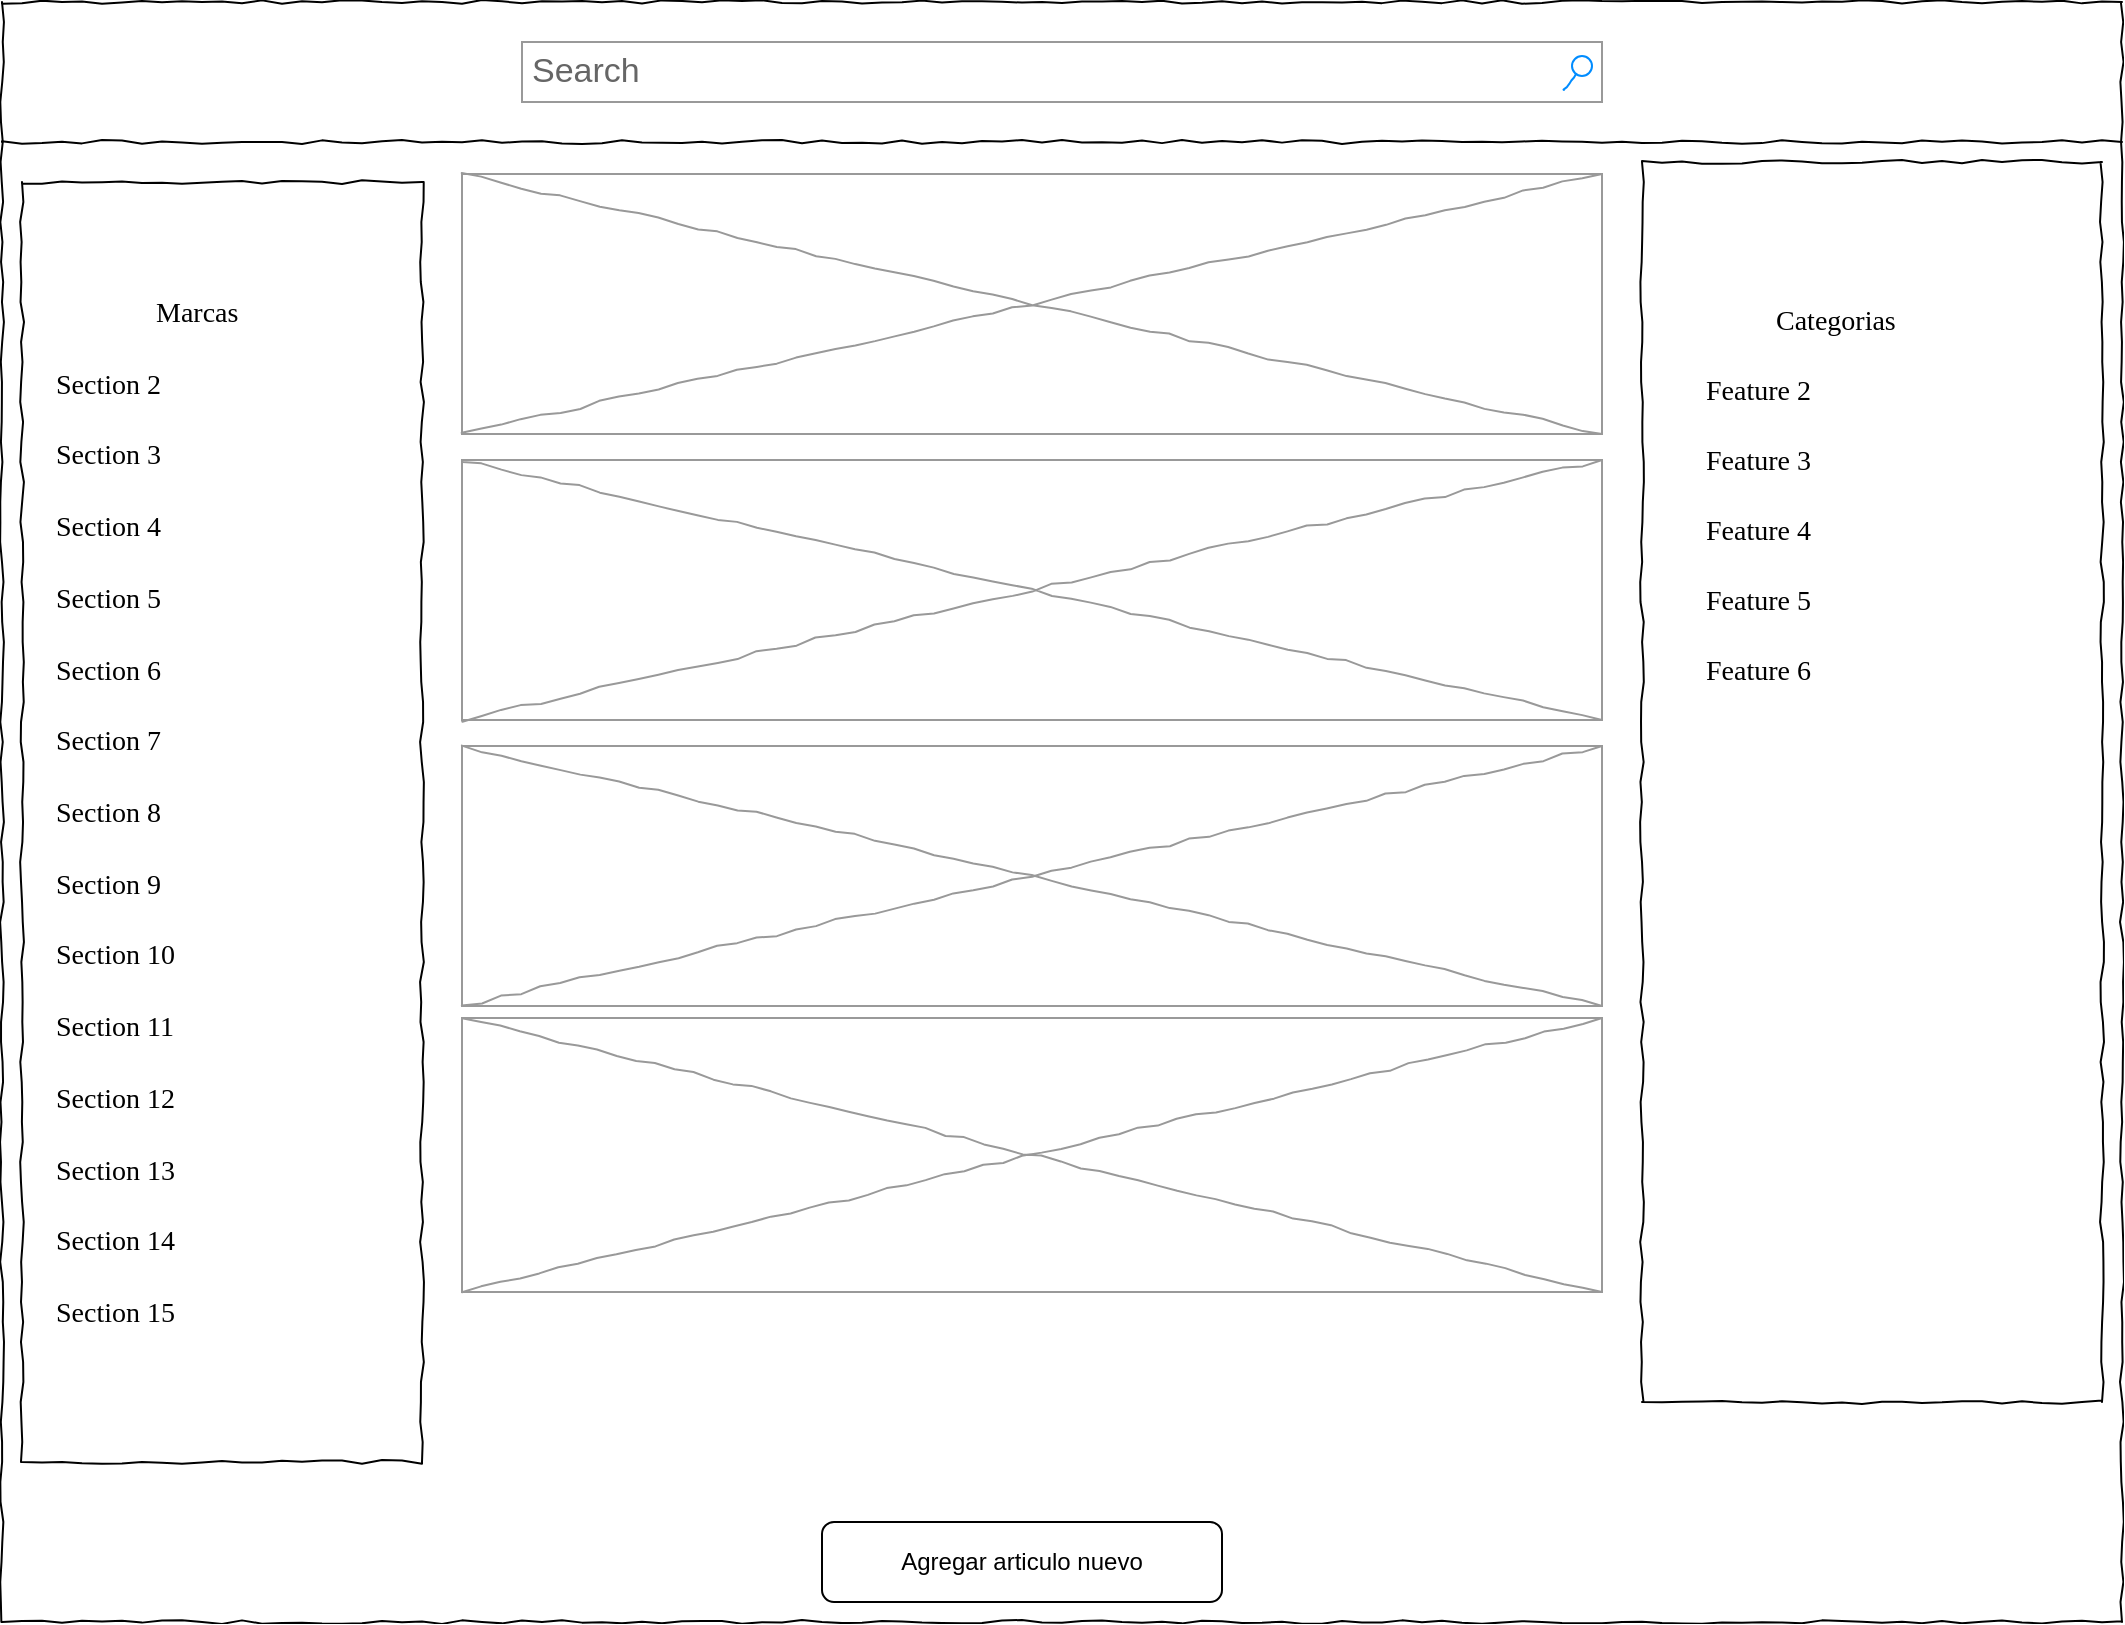 <mxfile version="15.1.4" type="device" pages="4"><diagram name="Listado de articulos" id="03018318-947c-dd8e-b7a3-06fadd420f32"><mxGraphModel dx="1382" dy="764" grid="1" gridSize="10" guides="1" tooltips="1" connect="1" arrows="1" fold="1" page="1" pageScale="1" pageWidth="1100" pageHeight="850" background="none" math="0" shadow="0"><root><mxCell id="0"/><mxCell id="1" parent="0"/><mxCell id="677b7b8949515195-1" value="" style="whiteSpace=wrap;html=1;rounded=0;shadow=0;labelBackgroundColor=none;strokeColor=#000000;strokeWidth=1;fillColor=none;fontFamily=Verdana;fontSize=12;fontColor=#000000;align=center;comic=1;" parent="1" vertex="1"><mxGeometry x="20" y="20" width="1060" height="810" as="geometry"/></mxCell><mxCell id="677b7b8949515195-3" value="Search" style="strokeWidth=1;shadow=0;dashed=0;align=center;html=1;shape=mxgraph.mockup.forms.searchBox;strokeColor=#999999;mainText=;strokeColor2=#008cff;fontColor=#666666;fontSize=17;align=left;spacingLeft=3;rounded=0;labelBackgroundColor=none;comic=1;" parent="1" vertex="1"><mxGeometry x="280" y="40" width="540" height="30" as="geometry"/></mxCell><mxCell id="677b7b8949515195-8" value="" style="whiteSpace=wrap;html=1;rounded=0;shadow=0;labelBackgroundColor=none;strokeWidth=1;fillColor=none;fontFamily=Verdana;fontSize=12;align=center;comic=1;" parent="1" vertex="1"><mxGeometry x="30" y="110" width="200" height="640" as="geometry"/></mxCell><mxCell id="677b7b8949515195-9" value="" style="line;strokeWidth=1;html=1;rounded=0;shadow=0;labelBackgroundColor=none;fillColor=none;fontFamily=Verdana;fontSize=14;fontColor=#000000;align=center;comic=1;" parent="1" vertex="1"><mxGeometry x="20" y="30" width="1060" height="120" as="geometry"/></mxCell><mxCell id="677b7b8949515195-16" value="" style="verticalLabelPosition=bottom;shadow=0;dashed=0;align=center;html=1;verticalAlign=top;strokeWidth=1;shape=mxgraph.mockup.graphics.simpleIcon;strokeColor=#999999;rounded=0;labelBackgroundColor=none;fontFamily=Verdana;fontSize=14;fontColor=#000000;comic=1;" parent="1" vertex="1"><mxGeometry x="250" y="106" width="570" height="130" as="geometry"/></mxCell><mxCell id="677b7b8949515195-25" value="" style="whiteSpace=wrap;html=1;rounded=0;shadow=0;labelBackgroundColor=none;strokeWidth=1;fillColor=none;fontFamily=Verdana;fontSize=12;align=center;comic=1;" parent="1" vertex="1"><mxGeometry x="840" y="100" width="230" height="620" as="geometry"/></mxCell><mxCell id="677b7b8949515195-27" value="Marcas" style="text;html=1;points=[];align=left;verticalAlign=top;spacingTop=-4;fontSize=14;fontFamily=Verdana" parent="1" vertex="1"><mxGeometry x="95" y="165" width="70" height="20" as="geometry"/></mxCell><mxCell id="677b7b8949515195-28" value="Section 2" style="text;html=1;points=[];align=left;verticalAlign=top;spacingTop=-4;fontSize=14;fontFamily=Verdana" parent="1" vertex="1"><mxGeometry x="45" y="201" width="170" height="20" as="geometry"/></mxCell><mxCell id="677b7b8949515195-29" value="Section 3" style="text;html=1;points=[];align=left;verticalAlign=top;spacingTop=-4;fontSize=14;fontFamily=Verdana" parent="1" vertex="1"><mxGeometry x="45" y="236" width="170" height="20" as="geometry"/></mxCell><mxCell id="677b7b8949515195-30" value="Section 4" style="text;html=1;points=[];align=left;verticalAlign=top;spacingTop=-4;fontSize=14;fontFamily=Verdana" parent="1" vertex="1"><mxGeometry x="45" y="272" width="170" height="20" as="geometry"/></mxCell><mxCell id="677b7b8949515195-31" value="Section 7" style="text;html=1;points=[];align=left;verticalAlign=top;spacingTop=-4;fontSize=14;fontFamily=Verdana" parent="1" vertex="1"><mxGeometry x="45" y="379" width="170" height="20" as="geometry"/></mxCell><mxCell id="677b7b8949515195-32" value="Section 8" style="text;html=1;points=[];align=left;verticalAlign=top;spacingTop=-4;fontSize=14;fontFamily=Verdana" parent="1" vertex="1"><mxGeometry x="45" y="415" width="170" height="20" as="geometry"/></mxCell><mxCell id="677b7b8949515195-33" value="Section 9" style="text;html=1;points=[];align=left;verticalAlign=top;spacingTop=-4;fontSize=14;fontFamily=Verdana" parent="1" vertex="1"><mxGeometry x="45" y="451" width="170" height="20" as="geometry"/></mxCell><mxCell id="677b7b8949515195-34" value="Section 10" style="text;html=1;points=[];align=left;verticalAlign=top;spacingTop=-4;fontSize=14;fontFamily=Verdana" parent="1" vertex="1"><mxGeometry x="45" y="486" width="170" height="20" as="geometry"/></mxCell><mxCell id="677b7b8949515195-35" value="Section 11" style="text;html=1;points=[];align=left;verticalAlign=top;spacingTop=-4;fontSize=14;fontFamily=Verdana" parent="1" vertex="1"><mxGeometry x="45" y="522" width="170" height="20" as="geometry"/></mxCell><mxCell id="677b7b8949515195-36" value="Section 12" style="text;html=1;points=[];align=left;verticalAlign=top;spacingTop=-4;fontSize=14;fontFamily=Verdana" parent="1" vertex="1"><mxGeometry x="45" y="558" width="170" height="20" as="geometry"/></mxCell><mxCell id="677b7b8949515195-37" value="Section 13" style="text;html=1;points=[];align=left;verticalAlign=top;spacingTop=-4;fontSize=14;fontFamily=Verdana" parent="1" vertex="1"><mxGeometry x="45" y="594" width="170" height="20" as="geometry"/></mxCell><mxCell id="677b7b8949515195-38" value="Section 14" style="text;html=1;points=[];align=left;verticalAlign=top;spacingTop=-4;fontSize=14;fontFamily=Verdana" parent="1" vertex="1"><mxGeometry x="45" y="629" width="170" height="20" as="geometry"/></mxCell><mxCell id="677b7b8949515195-39" value="Section 5" style="text;html=1;points=[];align=left;verticalAlign=top;spacingTop=-4;fontSize=14;fontFamily=Verdana" parent="1" vertex="1"><mxGeometry x="45" y="308" width="170" height="20" as="geometry"/></mxCell><mxCell id="677b7b8949515195-40" value="Section 6" style="text;html=1;points=[];align=left;verticalAlign=top;spacingTop=-4;fontSize=14;fontFamily=Verdana" parent="1" vertex="1"><mxGeometry x="45" y="344" width="170" height="20" as="geometry"/></mxCell><mxCell id="677b7b8949515195-41" value="Section 15" style="text;html=1;points=[];align=left;verticalAlign=top;spacingTop=-4;fontSize=14;fontFamily=Verdana" parent="1" vertex="1"><mxGeometry x="45" y="665" width="170" height="20" as="geometry"/></mxCell><mxCell id="677b7b8949515195-44" value="Categorias" style="text;html=1;points=[];align=left;verticalAlign=top;spacingTop=-4;fontSize=14;fontFamily=Verdana" parent="1" vertex="1"><mxGeometry x="905" y="169" width="120" height="20" as="geometry"/></mxCell><mxCell id="677b7b8949515195-45" value="Feature 2" style="text;html=1;points=[];align=left;verticalAlign=top;spacingTop=-4;fontSize=14;fontFamily=Verdana" parent="1" vertex="1"><mxGeometry x="870" y="204" width="170" height="20" as="geometry"/></mxCell><mxCell id="677b7b8949515195-46" value="Feature 3" style="text;html=1;points=[];align=left;verticalAlign=top;spacingTop=-4;fontSize=14;fontFamily=Verdana" parent="1" vertex="1"><mxGeometry x="870" y="239" width="170" height="20" as="geometry"/></mxCell><mxCell id="677b7b8949515195-47" value="Feature 4" style="text;html=1;points=[];align=left;verticalAlign=top;spacingTop=-4;fontSize=14;fontFamily=Verdana" parent="1" vertex="1"><mxGeometry x="870" y="274" width="170" height="20" as="geometry"/></mxCell><mxCell id="677b7b8949515195-48" value="Feature 5" style="text;html=1;points=[];align=left;verticalAlign=top;spacingTop=-4;fontSize=14;fontFamily=Verdana" parent="1" vertex="1"><mxGeometry x="870" y="309" width="170" height="20" as="geometry"/></mxCell><mxCell id="677b7b8949515195-49" value="Feature 6" style="text;html=1;points=[];align=left;verticalAlign=top;spacingTop=-4;fontSize=14;fontFamily=Verdana" parent="1" vertex="1"><mxGeometry x="870" y="344" width="170" height="20" as="geometry"/></mxCell><mxCell id="krwNZvsKc_3yCcaxG5p_-1" value="" style="verticalLabelPosition=bottom;shadow=0;dashed=0;align=center;html=1;verticalAlign=top;strokeWidth=1;shape=mxgraph.mockup.graphics.simpleIcon;strokeColor=#999999;rounded=0;labelBackgroundColor=none;fontFamily=Verdana;fontSize=14;fontColor=#000000;comic=1;" parent="1" vertex="1"><mxGeometry x="250" y="249" width="570" height="130" as="geometry"/></mxCell><mxCell id="krwNZvsKc_3yCcaxG5p_-2" value="" style="verticalLabelPosition=bottom;shadow=0;dashed=0;align=center;html=1;verticalAlign=top;strokeWidth=1;shape=mxgraph.mockup.graphics.simpleIcon;strokeColor=#999999;rounded=0;labelBackgroundColor=none;fontFamily=Verdana;fontSize=14;fontColor=#000000;comic=1;" parent="1" vertex="1"><mxGeometry x="250" y="392" width="570" height="130" as="geometry"/></mxCell><mxCell id="krwNZvsKc_3yCcaxG5p_-3" value="" style="verticalLabelPosition=bottom;shadow=0;dashed=0;align=center;html=1;verticalAlign=top;strokeWidth=1;shape=mxgraph.mockup.graphics.simpleIcon;strokeColor=#999999;rounded=0;labelBackgroundColor=none;fontFamily=Verdana;fontSize=14;fontColor=#000000;comic=1;" parent="1" vertex="1"><mxGeometry x="250" y="528" width="570" height="137" as="geometry"/></mxCell><mxCell id="o4xNphYBBdo05QFmI5IH-1" value="Agregar articulo nuevo" style="rounded=1;whiteSpace=wrap;html=1;" parent="1" vertex="1"><mxGeometry x="430" y="780" width="200" height="40" as="geometry"/></mxCell></root></mxGraphModel></diagram><diagram id="PNcG8i4ZYvNbyTx-N-rW" name="Detalle de articulos"><mxGraphModel dx="1382" dy="764" grid="1" gridSize="10" guides="1" tooltips="1" connect="1" arrows="1" fold="1" page="1" pageScale="1" pageWidth="850" pageHeight="1100" math="0" shadow="0"><root><mxCell id="axn2lciVglB1FvYRx1b_-0"/><mxCell id="axn2lciVglB1FvYRx1b_-1" parent="axn2lciVglB1FvYRx1b_-0"/><mxCell id="vyv1Fbk2rYz7w-BMqq_q-0" value="" style="whiteSpace=wrap;html=1;rounded=0;shadow=0;labelBackgroundColor=none;strokeColor=#000000;strokeWidth=1;fillColor=none;fontFamily=Verdana;fontSize=12;fontColor=#000000;align=center;comic=1;" parent="axn2lciVglB1FvYRx1b_-1" vertex="1"><mxGeometry x="20" y="20" width="1060" height="810" as="geometry"/></mxCell><mxCell id="vyv1Fbk2rYz7w-BMqq_q-8" value="" style="line;strokeWidth=1;html=1;rounded=0;shadow=0;labelBackgroundColor=none;fillColor=none;fontFamily=Verdana;fontSize=14;fontColor=#000000;align=center;comic=1;" parent="axn2lciVglB1FvYRx1b_-1" vertex="1"><mxGeometry x="20" y="60" width="1060" height="90" as="geometry"/></mxCell><mxCell id="vyv1Fbk2rYz7w-BMqq_q-9" value="" style="verticalLabelPosition=bottom;shadow=0;dashed=0;align=center;html=1;verticalAlign=top;strokeWidth=1;shape=mxgraph.mockup.graphics.simpleIcon;strokeColor=#999999;rounded=0;labelBackgroundColor=none;fontFamily=Verdana;fontSize=14;fontColor=#000000;comic=1;" parent="axn2lciVglB1FvYRx1b_-1" vertex="1"><mxGeometry x="35" y="180" width="595" height="590" as="geometry"/></mxCell><mxCell id="vyv1Fbk2rYz7w-BMqq_q-35" value="Nombre" style="whiteSpace=wrap;html=1;rounded=0;shadow=0;labelBackgroundColor=none;strokeWidth=1;fontFamily=Verdana;fontSize=28;align=center;comic=1;" parent="axn2lciVglB1FvYRx1b_-1" vertex="1"><mxGeometry x="660" y="180" width="280" height="50" as="geometry"/></mxCell><mxCell id="1NzwlIHtHoK0hZA7k_2O-0" value="Descripción" style="whiteSpace=wrap;html=1;rounded=0;shadow=0;labelBackgroundColor=none;strokeWidth=1;fontFamily=Verdana;fontSize=28;align=center;comic=1;" parent="axn2lciVglB1FvYRx1b_-1" vertex="1"><mxGeometry x="660" y="250" width="390" height="220" as="geometry"/></mxCell><mxCell id="1NzwlIHtHoK0hZA7k_2O-1" value="Precio" style="whiteSpace=wrap;html=1;rounded=0;shadow=0;labelBackgroundColor=none;strokeWidth=1;fontFamily=Verdana;fontSize=28;align=center;comic=1;" parent="axn2lciVglB1FvYRx1b_-1" vertex="1"><mxGeometry x="660" y="480" width="390" height="70" as="geometry"/></mxCell><mxCell id="1NzwlIHtHoK0hZA7k_2O-2" value="Marca" style="whiteSpace=wrap;html=1;rounded=0;shadow=0;labelBackgroundColor=none;strokeWidth=1;fontFamily=Verdana;fontSize=28;align=center;comic=1;" parent="axn2lciVglB1FvYRx1b_-1" vertex="1"><mxGeometry x="660" y="570" width="190" height="40" as="geometry"/></mxCell><mxCell id="1NzwlIHtHoK0hZA7k_2O-3" value="Categoría" style="whiteSpace=wrap;html=1;rounded=0;shadow=0;labelBackgroundColor=none;strokeWidth=1;fontFamily=Verdana;fontSize=28;align=center;comic=1;" parent="axn2lciVglB1FvYRx1b_-1" vertex="1"><mxGeometry x="860" y="570" width="190" height="40" as="geometry"/></mxCell><mxCell id="1NzwlIHtHoK0hZA7k_2O-4" value="Codigo" style="whiteSpace=wrap;html=1;rounded=0;shadow=0;labelBackgroundColor=none;strokeWidth=1;fontFamily=Verdana;fontSize=28;align=center;comic=1;" parent="axn2lciVglB1FvYRx1b_-1" vertex="1"><mxGeometry x="950" y="180" width="110" height="50" as="geometry"/></mxCell><mxCell id="1NzwlIHtHoK0hZA7k_2O-5" value="Eliminar articulo" style="rounded=1;whiteSpace=wrap;html=1;" parent="axn2lciVglB1FvYRx1b_-1" vertex="1"><mxGeometry x="860" y="640" width="190" height="40" as="geometry"/></mxCell><mxCell id="xpz6bfmmIoQC8-pUbBwu-0" value="Modificar articulo" style="rounded=1;whiteSpace=wrap;html=1;" parent="axn2lciVglB1FvYRx1b_-1" vertex="1"><mxGeometry x="660" y="640" width="190" height="40" as="geometry"/></mxCell><mxCell id="rC_pDuHyUgV0sQozovZY-0" value="Atras" style="rounded=1;whiteSpace=wrap;html=1;" vertex="1" parent="axn2lciVglB1FvYRx1b_-1"><mxGeometry x="50" y="40" width="80" height="40" as="geometry"/></mxCell><mxCell id="rC_pDuHyUgV0sQozovZY-1" value="Siguiente" style="rounded=1;whiteSpace=wrap;html=1;" vertex="1" parent="axn2lciVglB1FvYRx1b_-1"><mxGeometry x="970" y="40" width="80" height="40" as="geometry"/></mxCell></root></mxGraphModel></diagram><diagram id="dHoFCtySHnoOZTbf5tc1" name="Modificar/Crear articulo"><mxGraphModel dx="1382" dy="764" grid="1" gridSize="10" guides="1" tooltips="1" connect="1" arrows="1" fold="1" page="1" pageScale="1" pageWidth="850" pageHeight="1100" math="0" shadow="0"><root><mxCell id="BVhWUFXzaZZ-L_6JlR0M-0"/><mxCell id="BVhWUFXzaZZ-L_6JlR0M-1" parent="BVhWUFXzaZZ-L_6JlR0M-0"/><mxCell id="BVhWUFXzaZZ-L_6JlR0M-2" value="" style="whiteSpace=wrap;html=1;rounded=0;shadow=0;labelBackgroundColor=none;strokeColor=#000000;strokeWidth=1;fillColor=none;fontFamily=Verdana;fontSize=12;fontColor=#000000;align=center;comic=1;" parent="BVhWUFXzaZZ-L_6JlR0M-1" vertex="1"><mxGeometry x="20" y="20" width="1060" height="810" as="geometry"/></mxCell><mxCell id="BVhWUFXzaZZ-L_6JlR0M-5" value="" style="line;strokeWidth=1;html=1;rounded=0;shadow=0;labelBackgroundColor=none;fillColor=none;fontFamily=Verdana;fontSize=14;fontColor=#000000;align=center;comic=1;" parent="BVhWUFXzaZZ-L_6JlR0M-1" vertex="1"><mxGeometry x="20" y="10" width="1060" height="150" as="geometry"/></mxCell><mxCell id="BVhWUFXzaZZ-L_6JlR0M-6" value="" style="verticalLabelPosition=bottom;shadow=0;dashed=0;align=center;html=1;verticalAlign=top;strokeWidth=1;shape=mxgraph.mockup.graphics.simpleIcon;strokeColor=#999999;rounded=0;labelBackgroundColor=none;fontFamily=Verdana;fontSize=14;fontColor=#000000;comic=1;" parent="BVhWUFXzaZZ-L_6JlR0M-1" vertex="1"><mxGeometry x="35" y="180" width="595" height="500" as="geometry"/></mxCell><mxCell id="BVhWUFXzaZZ-L_6JlR0M-7" value="Nombre" style="whiteSpace=wrap;html=1;rounded=0;shadow=0;labelBackgroundColor=none;strokeWidth=1;fontFamily=Verdana;fontSize=28;align=center;comic=1;" parent="BVhWUFXzaZZ-L_6JlR0M-1" vertex="1"><mxGeometry x="660" y="180" width="280" height="50" as="geometry"/></mxCell><mxCell id="BVhWUFXzaZZ-L_6JlR0M-8" value="Descripción" style="whiteSpace=wrap;html=1;rounded=0;shadow=0;labelBackgroundColor=none;strokeWidth=1;fontFamily=Verdana;fontSize=28;align=center;comic=1;" parent="BVhWUFXzaZZ-L_6JlR0M-1" vertex="1"><mxGeometry x="660" y="250" width="390" height="220" as="geometry"/></mxCell><mxCell id="BVhWUFXzaZZ-L_6JlR0M-9" value="Precio" style="whiteSpace=wrap;html=1;rounded=0;shadow=0;labelBackgroundColor=none;strokeWidth=1;fontFamily=Verdana;fontSize=28;align=center;comic=1;" parent="BVhWUFXzaZZ-L_6JlR0M-1" vertex="1"><mxGeometry x="660" y="480" width="390" height="70" as="geometry"/></mxCell><mxCell id="BVhWUFXzaZZ-L_6JlR0M-12" value="Codigo" style="whiteSpace=wrap;html=1;rounded=0;shadow=0;labelBackgroundColor=none;strokeWidth=1;fontFamily=Verdana;fontSize=28;align=center;comic=1;" parent="BVhWUFXzaZZ-L_6JlR0M-1" vertex="1"><mxGeometry x="950" y="180" width="110" height="50" as="geometry"/></mxCell><mxCell id="BVhWUFXzaZZ-L_6JlR0M-14" value="Modificar foto" style="rounded=1;whiteSpace=wrap;html=1;" parent="BVhWUFXzaZZ-L_6JlR0M-1" vertex="1"><mxGeometry x="240" y="690" width="190" height="30" as="geometry"/></mxCell><mxCell id="-7cW-CWK2BCryywNGEcD-0" value="Marca" style="rounded=1;whiteSpace=wrap;html=1;" parent="BVhWUFXzaZZ-L_6JlR0M-1" vertex="1"><mxGeometry x="660" y="570" width="170" height="30" as="geometry"/></mxCell><mxCell id="-7cW-CWK2BCryywNGEcD-1" value="Categoria" style="rounded=1;whiteSpace=wrap;html=1;" parent="BVhWUFXzaZZ-L_6JlR0M-1" vertex="1"><mxGeometry x="850" y="570" width="170" height="30" as="geometry"/></mxCell><mxCell id="-7cW-CWK2BCryywNGEcD-2" value="Marca 1&lt;br&gt;Marca 2&lt;br&gt;Marca 3&lt;br&gt;Marca 4&lt;br&gt;Marca 5" style="rounded=0;whiteSpace=wrap;html=1;dashed=1;" parent="BVhWUFXzaZZ-L_6JlR0M-1" vertex="1"><mxGeometry x="670" y="600" width="150" height="80" as="geometry"/></mxCell><mxCell id="-7cW-CWK2BCryywNGEcD-3" value="Categoria 1&lt;br&gt;Categoria 2&lt;br&gt;Categoria 3&lt;br&gt;Categoria 4&lt;br&gt;Categoria 5" style="rounded=0;whiteSpace=wrap;html=1;dashed=1;" parent="BVhWUFXzaZZ-L_6JlR0M-1" vertex="1"><mxGeometry x="860" y="600" width="150" height="80" as="geometry"/></mxCell><mxCell id="uSIHnEBj6aI_3A68t0gW-0" value="Atras" style="rounded=1;whiteSpace=wrap;html=1;" vertex="1" parent="BVhWUFXzaZZ-L_6JlR0M-1"><mxGeometry x="40" y="30" width="80" height="40" as="geometry"/></mxCell></root></mxGraphModel></diagram><diagram id="3OqWMTcn4ejNeCVNa1h0" name="Modelo de dominio"><mxGraphModel dx="1382" dy="764" grid="1" gridSize="10" guides="1" tooltips="1" connect="1" arrows="1" fold="1" page="1" pageScale="1" pageWidth="850" pageHeight="1100" math="0" shadow="0"><root><mxCell id="sSD8NjHtUAcxR2-4qMOH-0"/><mxCell id="sSD8NjHtUAcxR2-4qMOH-1" parent="sSD8NjHtUAcxR2-4qMOH-0"/><mxCell id="sSD8NjHtUAcxR2-4qMOH-2" value="Categoria" style="swimlane;fontStyle=0;childLayout=stackLayout;horizontal=1;startSize=26;horizontalStack=0;resizeParent=1;resizeParentMax=0;resizeLast=0;collapsible=1;marginBottom=0;" vertex="1" parent="sSD8NjHtUAcxR2-4qMOH-1"><mxGeometry x="130" y="156" width="140" height="78" as="geometry"/></mxCell><mxCell id="sSD8NjHtUAcxR2-4qMOH-3" value="ID" style="text;strokeColor=none;fillColor=none;align=left;verticalAlign=top;spacingLeft=4;spacingRight=4;overflow=hidden;rotatable=0;points=[[0,0.5],[1,0.5]];portConstraint=eastwest;" vertex="1" parent="sSD8NjHtUAcxR2-4qMOH-2"><mxGeometry y="26" width="140" height="26" as="geometry"/></mxCell><mxCell id="sSD8NjHtUAcxR2-4qMOH-4" value="Descripcion" style="text;strokeColor=none;fillColor=none;align=left;verticalAlign=top;spacingLeft=4;spacingRight=4;overflow=hidden;rotatable=0;points=[[0,0.5],[1,0.5]];portConstraint=eastwest;" vertex="1" parent="sSD8NjHtUAcxR2-4qMOH-2"><mxGeometry y="52" width="140" height="26" as="geometry"/></mxCell><mxCell id="sSD8NjHtUAcxR2-4qMOH-6" value="Articulo" style="swimlane;fontStyle=0;childLayout=stackLayout;horizontal=1;startSize=26;horizontalStack=0;resizeParent=1;resizeParentMax=0;resizeLast=0;collapsible=1;marginBottom=0;swimlaneLine=1;rounded=0;shadow=0;sketch=0;" vertex="1" parent="sSD8NjHtUAcxR2-4qMOH-1"><mxGeometry x="300" y="156" width="140" height="208" as="geometry"/></mxCell><mxCell id="sSD8NjHtUAcxR2-4qMOH-7" value="CodigoArticulo" style="text;strokeColor=none;fillColor=none;align=left;verticalAlign=top;spacingLeft=4;spacingRight=4;overflow=hidden;rotatable=0;points=[[0,0.5],[1,0.5]];portConstraint=eastwest;" vertex="1" parent="sSD8NjHtUAcxR2-4qMOH-6"><mxGeometry y="26" width="140" height="26" as="geometry"/></mxCell><mxCell id="sSD8NjHtUAcxR2-4qMOH-8" value="Nombre" style="text;strokeColor=none;fillColor=none;align=left;verticalAlign=top;spacingLeft=4;spacingRight=4;overflow=hidden;rotatable=0;points=[[0,0.5],[1,0.5]];portConstraint=eastwest;" vertex="1" parent="sSD8NjHtUAcxR2-4qMOH-6"><mxGeometry y="52" width="140" height="26" as="geometry"/></mxCell><mxCell id="sSD8NjHtUAcxR2-4qMOH-9" value="Descripción" style="text;strokeColor=none;fillColor=none;align=left;verticalAlign=top;spacingLeft=4;spacingRight=4;overflow=hidden;rotatable=0;points=[[0,0.5],[1,0.5]];portConstraint=eastwest;" vertex="1" parent="sSD8NjHtUAcxR2-4qMOH-6"><mxGeometry y="78" width="140" height="26" as="geometry"/></mxCell><mxCell id="sSD8NjHtUAcxR2-4qMOH-20" value="Imagen" style="text;strokeColor=none;fillColor=none;align=left;verticalAlign=top;spacingLeft=4;spacingRight=4;overflow=hidden;rotatable=0;points=[[0,0.5],[1,0.5]];portConstraint=eastwest;" vertex="1" parent="sSD8NjHtUAcxR2-4qMOH-6"><mxGeometry y="104" width="140" height="26" as="geometry"/></mxCell><mxCell id="sSD8NjHtUAcxR2-4qMOH-21" value="Precio" style="text;strokeColor=none;fillColor=none;align=left;verticalAlign=top;spacingLeft=4;spacingRight=4;overflow=hidden;rotatable=0;points=[[0,0.5],[1,0.5]];portConstraint=eastwest;" vertex="1" parent="sSD8NjHtUAcxR2-4qMOH-6"><mxGeometry y="130" width="140" height="26" as="geometry"/></mxCell><mxCell id="sSD8NjHtUAcxR2-4qMOH-22" value="CategoriaID" style="text;strokeColor=none;fillColor=none;align=left;verticalAlign=top;spacingLeft=4;spacingRight=4;overflow=hidden;rotatable=0;points=[[0,0.5],[1,0.5]];portConstraint=eastwest;" vertex="1" parent="sSD8NjHtUAcxR2-4qMOH-6"><mxGeometry y="156" width="140" height="26" as="geometry"/></mxCell><mxCell id="sSD8NjHtUAcxR2-4qMOH-23" value="MarcaID" style="text;strokeColor=none;fillColor=none;align=left;verticalAlign=top;spacingLeft=4;spacingRight=4;overflow=hidden;rotatable=0;points=[[0,0.5],[1,0.5]];portConstraint=eastwest;" vertex="1" parent="sSD8NjHtUAcxR2-4qMOH-6"><mxGeometry y="182" width="140" height="26" as="geometry"/></mxCell><mxCell id="sSD8NjHtUAcxR2-4qMOH-10" value="Marca" style="swimlane;fontStyle=0;childLayout=stackLayout;horizontal=1;startSize=26;horizontalStack=0;resizeParent=1;resizeParentMax=0;resizeLast=0;collapsible=1;marginBottom=0;" vertex="1" parent="sSD8NjHtUAcxR2-4qMOH-1"><mxGeometry x="470" y="160" width="140" height="78" as="geometry"/></mxCell><mxCell id="sSD8NjHtUAcxR2-4qMOH-11" value="ID" style="text;strokeColor=none;fillColor=none;align=left;verticalAlign=top;spacingLeft=4;spacingRight=4;overflow=hidden;rotatable=0;points=[[0,0.5],[1,0.5]];portConstraint=eastwest;" vertex="1" parent="sSD8NjHtUAcxR2-4qMOH-10"><mxGeometry y="26" width="140" height="26" as="geometry"/></mxCell><mxCell id="sSD8NjHtUAcxR2-4qMOH-12" value="Descripcion" style="text;strokeColor=none;fillColor=none;align=left;verticalAlign=top;spacingLeft=4;spacingRight=4;overflow=hidden;rotatable=0;points=[[0,0.5],[1,0.5]];portConstraint=eastwest;" vertex="1" parent="sSD8NjHtUAcxR2-4qMOH-10"><mxGeometry y="52" width="140" height="26" as="geometry"/></mxCell><mxCell id="sSD8NjHtUAcxR2-4qMOH-24" value="" style="edgeStyle=orthogonalEdgeStyle;rounded=0;orthogonalLoop=1;jettySize=auto;html=1;entryX=-0.007;entryY=0.063;entryDx=0;entryDy=0;entryPerimeter=0;endArrow=none;endFill=0;exitX=1.007;exitY=0.167;exitDx=0;exitDy=0;exitPerimeter=0;" edge="1" parent="sSD8NjHtUAcxR2-4qMOH-1" source="sSD8NjHtUAcxR2-4qMOH-2" target="sSD8NjHtUAcxR2-4qMOH-6"><mxGeometry relative="1" as="geometry"/></mxCell><mxCell id="sSD8NjHtUAcxR2-4qMOH-25" value="" style="edgeStyle=orthogonalEdgeStyle;rounded=0;orthogonalLoop=1;jettySize=auto;html=1;entryX=1;entryY=0.058;entryDx=0;entryDy=0;entryPerimeter=0;sketch=0;shadow=0;endArrow=none;endFill=0;exitX=-0.021;exitY=0.115;exitDx=0;exitDy=0;exitPerimeter=0;" edge="1" parent="sSD8NjHtUAcxR2-4qMOH-1" source="sSD8NjHtUAcxR2-4qMOH-10" target="sSD8NjHtUAcxR2-4qMOH-6"><mxGeometry relative="1" as="geometry"><mxPoint x="450" y="110" as="targetPoint"/></mxGeometry></mxCell></root></mxGraphModel></diagram></mxfile>